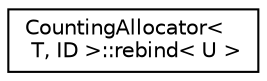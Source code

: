 digraph "Graphical Class Hierarchy"
{
  edge [fontname="Helvetica",fontsize="10",labelfontname="Helvetica",labelfontsize="10"];
  node [fontname="Helvetica",fontsize="10",shape=record];
  rankdir="LR";
  Node0 [label="CountingAllocator\<\l T, ID \>::rebind\< U \>",height=0.2,width=0.4,color="black", fillcolor="white", style="filled",URL="$struct_counting_allocator_1_1rebind.html"];
}
